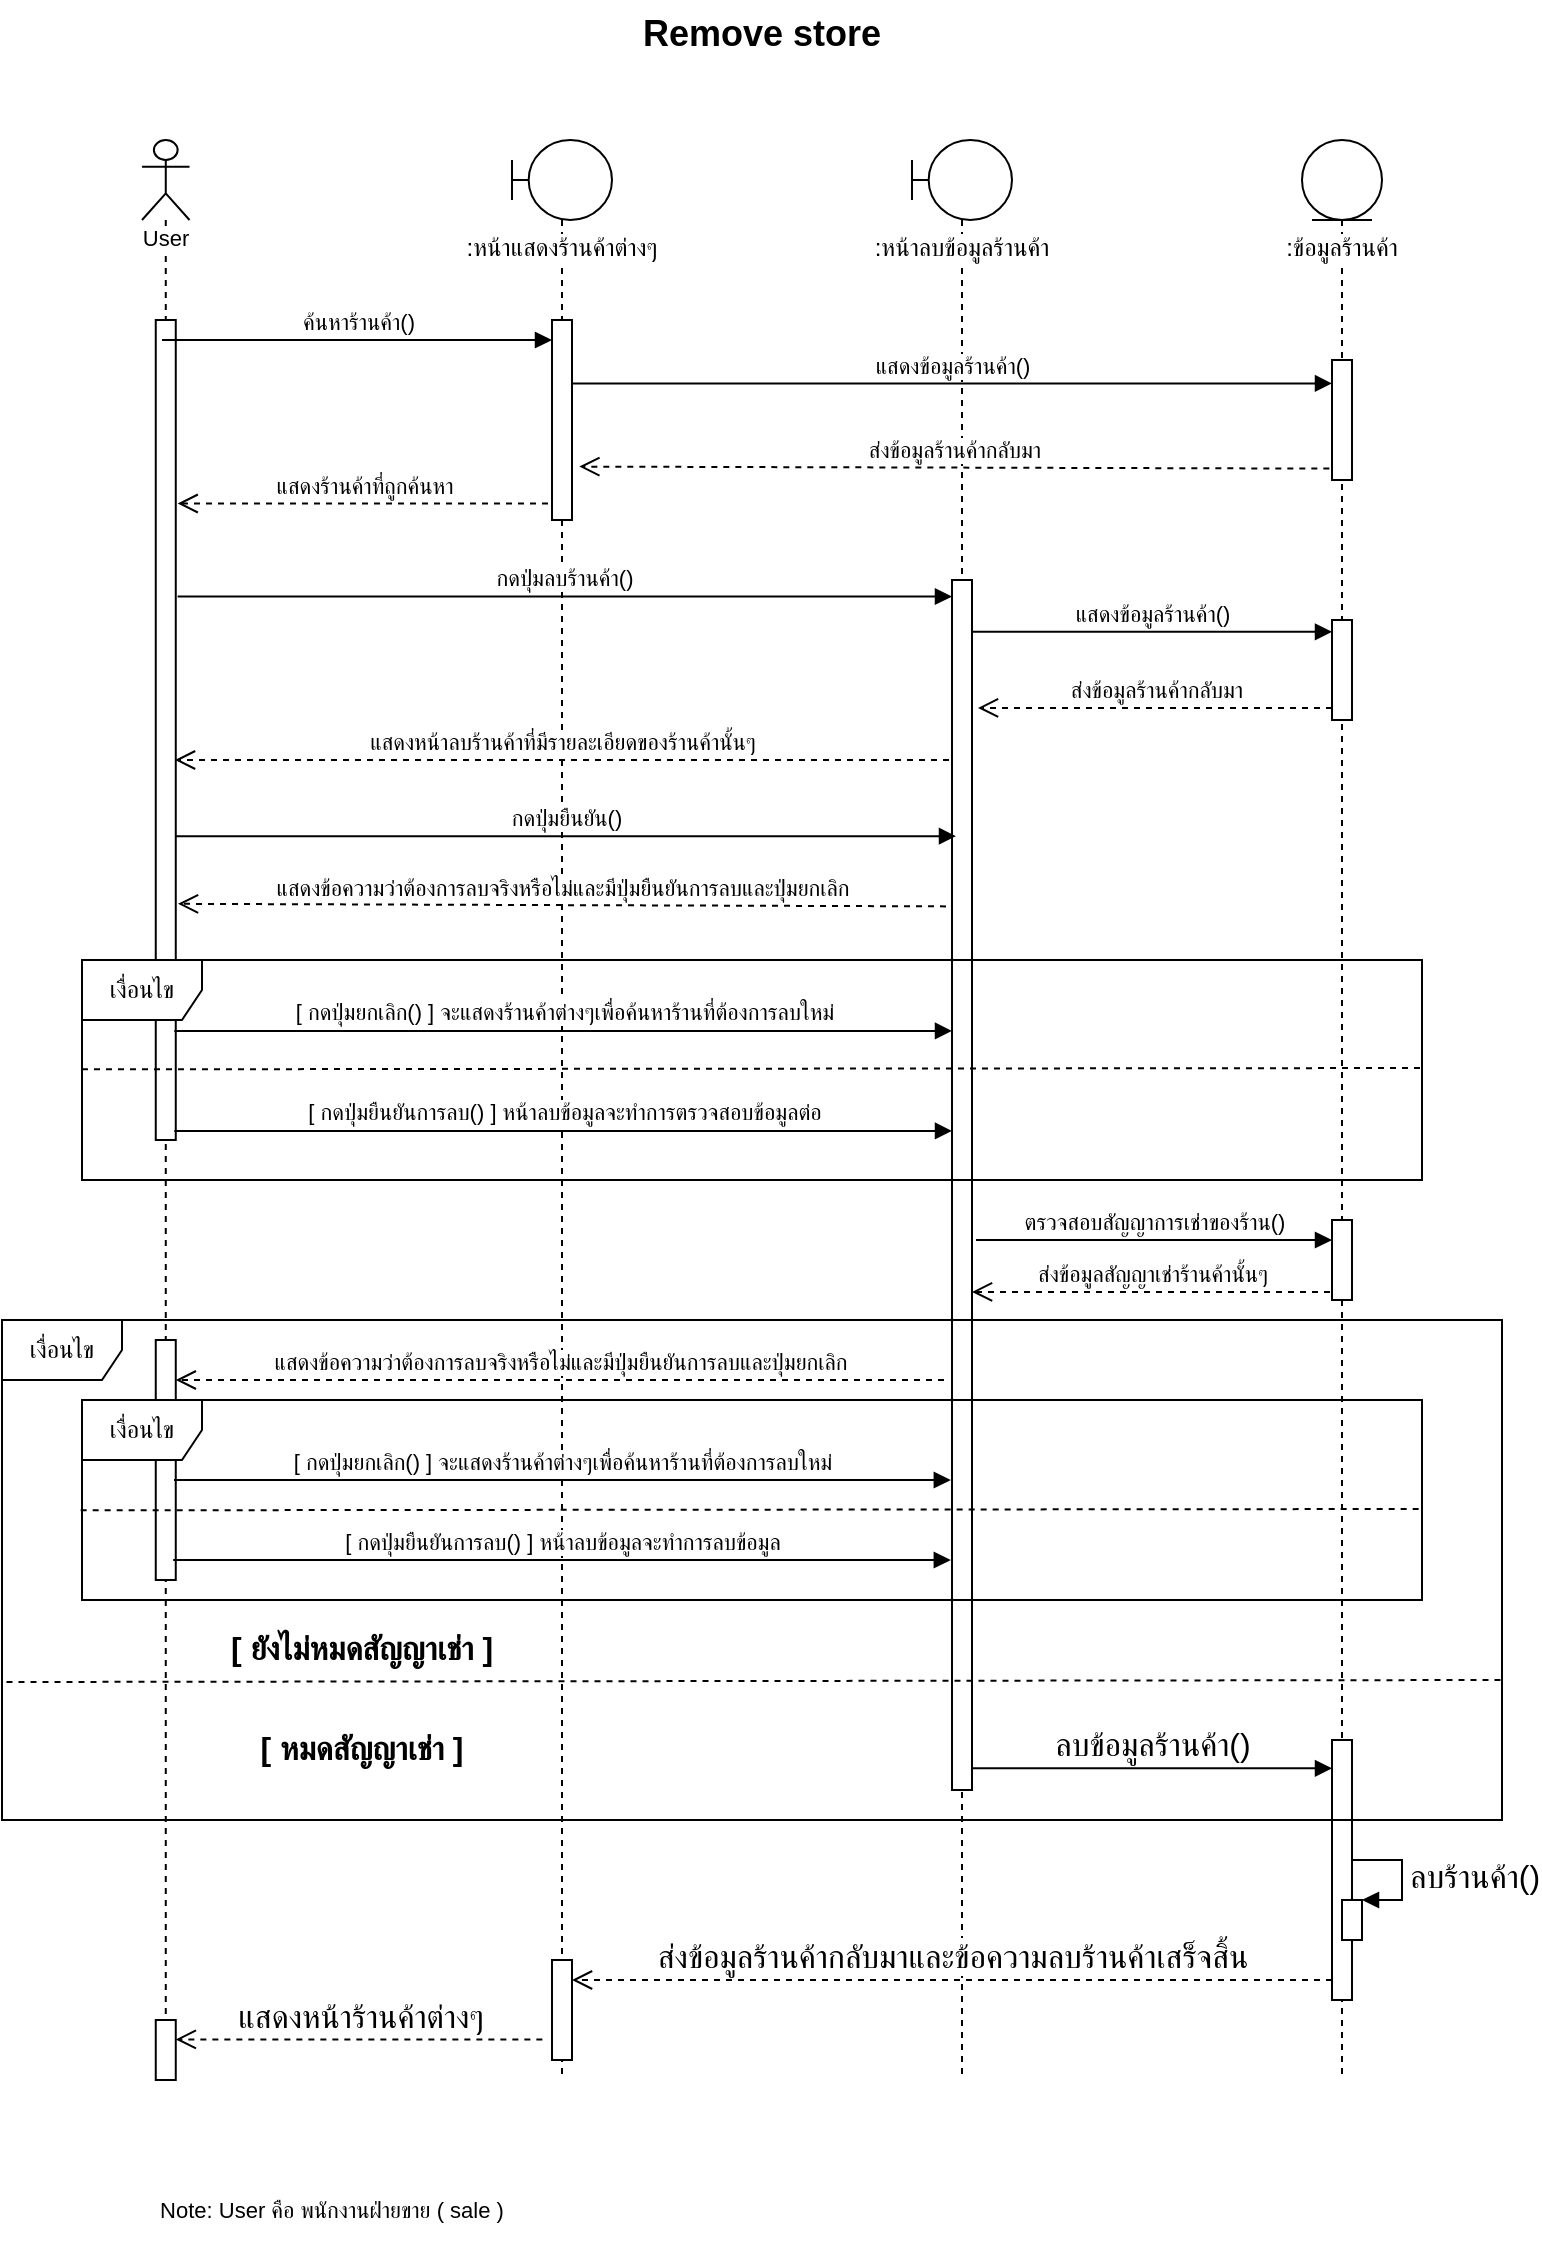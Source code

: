 <mxfile version="12.9.4" type="device"><diagram name="Page-1" id="9361dd3d-8414-5efd-6122-117bd74ce7a7"><mxGraphModel dx="1038" dy="499" grid="1" gridSize="10" guides="1" tooltips="1" connect="1" arrows="1" fold="1" page="0" pageScale="1.5" pageWidth="826" pageHeight="1169" background="#ffffff" math="0" shadow="0"><root><mxCell id="0"/><mxCell id="1" parent="0"/><mxCell id="_1J624QqND0I23MExrIg-82" value="" style="shape=umlLifeline;participant=umlEntity;perimeter=lifelinePerimeter;whiteSpace=wrap;html=1;container=1;collapsible=0;recursiveResize=0;verticalAlign=top;spacingTop=36;labelBackgroundColor=#ffffff;outlineConnect=0;" parent="1" vertex="1"><mxGeometry x="700" y="90" width="40" height="970" as="geometry"/></mxCell><mxCell id="_1J624QqND0I23MExrIg-78" value="" style="html=1;points=[];perimeter=orthogonalPerimeter;strokeWidth=1;fontSize=11;" parent="_1J624QqND0I23MExrIg-82" vertex="1"><mxGeometry x="15" y="110" width="10" height="60" as="geometry"/></mxCell><mxCell id="_1J624QqND0I23MExrIg-79" value="" style="html=1;points=[];perimeter=orthogonalPerimeter;strokeWidth=1;fontSize=11;" parent="_1J624QqND0I23MExrIg-82" vertex="1"><mxGeometry x="15" y="240" width="10" height="50" as="geometry"/></mxCell><mxCell id="_1J624QqND0I23MExrIg-80" value="" style="html=1;points=[];perimeter=orthogonalPerimeter;" parent="_1J624QqND0I23MExrIg-82" vertex="1"><mxGeometry x="15" y="540" width="10" height="40" as="geometry"/></mxCell><mxCell id="_1J624QqND0I23MExrIg-81" value="" style="html=1;points=[];perimeter=orthogonalPerimeter;fontSize=16;" parent="_1J624QqND0I23MExrIg-82" vertex="1"><mxGeometry x="15" y="800" width="10" height="130" as="geometry"/></mxCell><mxCell id="_1J624QqND0I23MExrIg-77" value="" style="shape=umlLifeline;participant=umlBoundary;perimeter=lifelinePerimeter;whiteSpace=wrap;html=1;container=1;collapsible=0;recursiveResize=0;verticalAlign=top;spacingTop=36;labelBackgroundColor=#ffffff;outlineConnect=0;" parent="1" vertex="1"><mxGeometry x="505" y="90" width="50" height="970" as="geometry"/></mxCell><mxCell id="_1J624QqND0I23MExrIg-71" value="" style="html=1;points=[];perimeter=orthogonalPerimeter;strokeWidth=1;fontSize=11;" parent="_1J624QqND0I23MExrIg-77" vertex="1"><mxGeometry x="20" y="220" width="10" height="605" as="geometry"/></mxCell><mxCell id="2GQ-ZTos0BSy2MewQahr-107" value="User" style="shape=umlLifeline;participant=umlActor;perimeter=lifelinePerimeter;whiteSpace=wrap;html=1;container=1;collapsible=0;recursiveResize=0;verticalAlign=top;spacingTop=36;labelBackgroundColor=#ffffff;outlineConnect=0;strokeWidth=1;fontSize=11;size=40;" parent="1" vertex="1"><mxGeometry x="120.01" y="90" width="23.75" height="970" as="geometry"/></mxCell><mxCell id="2GQ-ZTos0BSy2MewQahr-140" value="" style="html=1;points=[];perimeter=orthogonalPerimeter;strokeWidth=1;fontSize=11;" parent="2GQ-ZTos0BSy2MewQahr-107" vertex="1"><mxGeometry x="6.87" y="90" width="10" height="410" as="geometry"/></mxCell><mxCell id="b2U2Kgd65nSLfZk8RA93-90" value="" style="html=1;points=[];perimeter=orthogonalPerimeter;" parent="2GQ-ZTos0BSy2MewQahr-107" vertex="1"><mxGeometry x="6.87" y="600" width="10" height="120" as="geometry"/></mxCell><mxCell id="b2U2Kgd65nSLfZk8RA93-113" value="" style="html=1;points=[];perimeter=orthogonalPerimeter;fontSize=16;" parent="2GQ-ZTos0BSy2MewQahr-107" vertex="1"><mxGeometry x="6.87" y="940" width="10" height="30" as="geometry"/></mxCell><mxCell id="_1J624QqND0I23MExrIg-75" value="" style="shape=umlLifeline;participant=umlBoundary;perimeter=lifelinePerimeter;whiteSpace=wrap;html=1;container=1;collapsible=0;recursiveResize=0;verticalAlign=top;spacingTop=36;labelBackgroundColor=#ffffff;outlineConnect=0;" parent="1" vertex="1"><mxGeometry x="305" y="90" width="50" height="970" as="geometry"/></mxCell><mxCell id="_1J624QqND0I23MExrIg-72" value="" style="html=1;points=[];perimeter=orthogonalPerimeter;strokeWidth=1;fontSize=11;" parent="_1J624QqND0I23MExrIg-75" vertex="1"><mxGeometry x="20" y="90" width="10" height="100" as="geometry"/></mxCell><mxCell id="_1J624QqND0I23MExrIg-73" value="" style="html=1;points=[];perimeter=orthogonalPerimeter;fontSize=16;" parent="_1J624QqND0I23MExrIg-75" vertex="1"><mxGeometry x="20" y="910" width="10" height="50" as="geometry"/></mxCell><mxCell id="71" value="Remove store" style="rounded=1;fontStyle=1;fillColor=none;strokeColor=none;fontSize=18;strokeWidth=1;" parent="1" vertex="1"><mxGeometry x="355" y="20" width="150" height="30" as="geometry"/></mxCell><mxCell id="2GQ-ZTos0BSy2MewQahr-104" value="ค้นหาร้านค้า()" style="html=1;verticalAlign=bottom;endArrow=block;fontSize=11;" parent="1" edge="1"><mxGeometry width="80" relative="1" as="geometry"><mxPoint x="130" y="190" as="sourcePoint"/><mxPoint x="325" y="190.0" as="targetPoint"/><mxPoint as="offset"/></mxGeometry></mxCell><mxCell id="2GQ-ZTos0BSy2MewQahr-123" value="&lt;span style=&quot;text-align: left&quot;&gt;Note: User คือ พนักงานฝ่ายขาย ( sale )&lt;/span&gt;" style="text;html=1;strokeColor=none;fillColor=none;align=center;verticalAlign=middle;whiteSpace=wrap;rounded=0;fontSize=11;" parent="1" vertex="1"><mxGeometry x="120.01" y="1110" width="189.99" height="30" as="geometry"/></mxCell><mxCell id="2GQ-ZTos0BSy2MewQahr-125" value="แสดงร้านค้าที่ถูกค้นหา" style="html=1;verticalAlign=bottom;endArrow=open;dashed=1;endSize=8;fontSize=11;entryX=1.095;entryY=0.367;entryDx=0;entryDy=0;entryPerimeter=0;exitX=-0.2;exitY=0.918;exitDx=0;exitDy=0;exitPerimeter=0;" parent="1" edge="1"><mxGeometry relative="1" as="geometry"><mxPoint x="323.0" y="271.8" as="sourcePoint"/><mxPoint x="137.83" y="271.75" as="targetPoint"/></mxGeometry></mxCell><mxCell id="2GQ-ZTos0BSy2MewQahr-132" value="แสดงข้อมูลร้านค้า()" style="html=1;verticalAlign=bottom;endArrow=block;fontSize=11;exitX=1;exitY=0.144;exitDx=0;exitDy=0;exitPerimeter=0;" parent="1" edge="1"><mxGeometry width="80" relative="1" as="geometry"><mxPoint x="535" y="335.92" as="sourcePoint"/><mxPoint x="715" y="335.92" as="targetPoint"/></mxGeometry></mxCell><mxCell id="2GQ-ZTos0BSy2MewQahr-139" value="ส่งข้อมูลร้านค้ากลับมา" style="html=1;verticalAlign=bottom;endArrow=open;dashed=1;endSize=8;fontSize=11;entryX=1.3;entryY=0.114;entryDx=0;entryDy=0;entryPerimeter=0;" parent="1" edge="1"><mxGeometry relative="1" as="geometry"><mxPoint x="715" y="373.97" as="sourcePoint"/><mxPoint x="538" y="373.97" as="targetPoint"/></mxGeometry></mxCell><mxCell id="EVjopq9Wj-FyAS9VIhYw-74" value="เงื่อนไข" style="shape=umlFrame;whiteSpace=wrap;html=1;" parent="1" vertex="1"><mxGeometry x="90" y="500" width="670" height="110" as="geometry"/></mxCell><mxCell id="EVjopq9Wj-FyAS9VIhYw-76" value="" style="endArrow=none;dashed=1;html=1;exitX=0;exitY=0.497;exitDx=0;exitDy=0;exitPerimeter=0;entryX=1.001;entryY=0.491;entryDx=0;entryDy=0;entryPerimeter=0;" parent="1" source="EVjopq9Wj-FyAS9VIhYw-74" target="EVjopq9Wj-FyAS9VIhYw-74" edge="1"><mxGeometry width="50" height="50" relative="1" as="geometry"><mxPoint x="380" y="500" as="sourcePoint"/><mxPoint x="430" y="450" as="targetPoint"/></mxGeometry></mxCell><mxCell id="b2U2Kgd65nSLfZk8RA93-77" value="[ กดปุ่มยกเลิก() ] จะแสดงร้านค้าต่างๆเพื่อค้นหาร้านที่ต้องการลบใหม่" style="html=1;verticalAlign=bottom;endArrow=block;exitX=0.929;exitY=0.867;exitDx=0;exitDy=0;exitPerimeter=0;" parent="1" source="2GQ-ZTos0BSy2MewQahr-140" edge="1"><mxGeometry width="80" relative="1" as="geometry"><mxPoint x="180" y="540" as="sourcePoint"/><mxPoint x="525" y="535.47" as="targetPoint"/></mxGeometry></mxCell><mxCell id="b2U2Kgd65nSLfZk8RA93-78" value="[ กดปุ่มยืนยันการลบ() ] หน้าลบข้อมูลจะทำการตรวจสอบข้อมูลต่อ" style="html=1;verticalAlign=bottom;endArrow=block;exitX=0.929;exitY=0.989;exitDx=0;exitDy=0;exitPerimeter=0;" parent="1" source="2GQ-ZTos0BSy2MewQahr-140" edge="1"><mxGeometry width="80" relative="1" as="geometry"><mxPoint x="190" y="580" as="sourcePoint"/><mxPoint x="525" y="585.49" as="targetPoint"/></mxGeometry></mxCell><mxCell id="b2U2Kgd65nSLfZk8RA93-80" value="ตรวจสอบสัญญาการเช่าของร้าน()" style="html=1;verticalAlign=bottom;endArrow=block;" parent="1" edge="1"><mxGeometry width="80" relative="1" as="geometry"><mxPoint x="537" y="640" as="sourcePoint"/><mxPoint x="715" y="640" as="targetPoint"/></mxGeometry></mxCell><mxCell id="b2U2Kgd65nSLfZk8RA93-88" value="ส่งข้อมูลสัญญาเช่าร้านค้านั้นๆ" style="html=1;verticalAlign=bottom;endArrow=open;dashed=1;endSize=8;exitX=-0.1;exitY=0.514;exitDx=0;exitDy=0;exitPerimeter=0;" parent="1" edge="1"><mxGeometry relative="1" as="geometry"><mxPoint x="714" y="665.98" as="sourcePoint"/><mxPoint x="535" y="665.98" as="targetPoint"/></mxGeometry></mxCell><mxCell id="b2U2Kgd65nSLfZk8RA93-89" value="แสดงข้อความว่าต้องการลบจริงหรือไม่และมีปุ่มยืนยันการลบและปุ่มยกเลิก" style="html=1;verticalAlign=bottom;endArrow=open;dashed=1;endSize=8;" parent="1" target="b2U2Kgd65nSLfZk8RA93-90" edge="1"><mxGeometry relative="1" as="geometry"><mxPoint x="521" y="710" as="sourcePoint"/><mxPoint x="350" y="700" as="targetPoint"/></mxGeometry></mxCell><mxCell id="b2U2Kgd65nSLfZk8RA93-91" value="เงื่อนไข" style="shape=umlFrame;whiteSpace=wrap;html=1;" parent="1" vertex="1"><mxGeometry x="90" y="720" width="670" height="100" as="geometry"/></mxCell><mxCell id="b2U2Kgd65nSLfZk8RA93-92" value="[ กดปุ่มยกเลิก() ] จะแสดงร้านค้าต่างๆเพื่อค้นหาร้านที่ต้องการลบใหม่" style="html=1;verticalAlign=bottom;endArrow=block;" parent="1" edge="1"><mxGeometry width="80" relative="1" as="geometry"><mxPoint x="136" y="760" as="sourcePoint"/><mxPoint x="524.41" y="760" as="targetPoint"/></mxGeometry></mxCell><mxCell id="b2U2Kgd65nSLfZk8RA93-93" value="[ กดปุ่มยืนยันการลบ() ] หน้าลบข้อมูลจะทำการลบข้อมูล" style="html=1;verticalAlign=bottom;endArrow=block;exitX=0.929;exitY=0.989;exitDx=0;exitDy=0;exitPerimeter=0;" parent="1" edge="1"><mxGeometry width="80" relative="1" as="geometry"><mxPoint x="135.58" y="800" as="sourcePoint"/><mxPoint x="524.41" y="800" as="targetPoint"/></mxGeometry></mxCell><mxCell id="b2U2Kgd65nSLfZk8RA93-94" value="" style="endArrow=none;dashed=1;html=1;exitX=0;exitY=0.497;exitDx=0;exitDy=0;exitPerimeter=0;entryX=1.001;entryY=0.491;entryDx=0;entryDy=0;entryPerimeter=0;" parent="1" edge="1"><mxGeometry width="50" height="50" relative="1" as="geometry"><mxPoint x="89.33" y="775.16" as="sourcePoint"/><mxPoint x="760.0" y="774.5" as="targetPoint"/></mxGeometry></mxCell><mxCell id="b2U2Kgd65nSLfZk8RA93-96" value="[ ยังไม่หมดสัญญาเช่า ]" style="text;align=center;fontStyle=1;verticalAlign=middle;spacingLeft=3;spacingRight=3;strokeColor=none;rotatable=0;points=[[0,0.5],[1,0.5]];portConstraint=eastwest;fontSize=16;" parent="1" vertex="1"><mxGeometry x="190" y="830" width="80" height="26" as="geometry"/></mxCell><mxCell id="b2U2Kgd65nSLfZk8RA93-97" value="[ หมดสัญญาเช่า ]" style="text;align=center;fontStyle=1;verticalAlign=middle;spacingLeft=3;spacingRight=3;strokeColor=none;rotatable=0;points=[[0,0.5],[1,0.5]];portConstraint=eastwest;fontSize=16;" parent="1" vertex="1"><mxGeometry x="190" y="880" width="80" height="26" as="geometry"/></mxCell><mxCell id="b2U2Kgd65nSLfZk8RA93-99" value="ลบข้อมูลร้านค้า()" style="html=1;verticalAlign=bottom;endArrow=block;fontSize=16;entryX=0;entryY=0.109;entryDx=0;entryDy=0;entryPerimeter=0;" parent="1" edge="1"><mxGeometry width="80" relative="1" as="geometry"><mxPoint x="535" y="904.17" as="sourcePoint"/><mxPoint x="715" y="904.17" as="targetPoint"/></mxGeometry></mxCell><mxCell id="b2U2Kgd65nSLfZk8RA93-101" value="" style="endArrow=none;dashed=1;html=1;fontSize=16;exitX=0.003;exitY=0.724;exitDx=0;exitDy=0;exitPerimeter=0;entryX=1.001;entryY=0.72;entryDx=0;entryDy=0;entryPerimeter=0;" parent="1" source="vqb-6XspEyYubwcF2l_H-71" target="vqb-6XspEyYubwcF2l_H-71" edge="1"><mxGeometry width="50" height="50" relative="1" as="geometry"><mxPoint x="25" y="870" as="sourcePoint"/><mxPoint x="826" y="870" as="targetPoint"/></mxGeometry></mxCell><mxCell id="b2U2Kgd65nSLfZk8RA93-109" value="ส่งข้อมูลร้านค้ากลับมาและข้อความลบร้านค้าเสร็จสิ้น" style="html=1;verticalAlign=bottom;endArrow=open;dashed=1;endSize=8;fontSize=16;" parent="1" edge="1"><mxGeometry relative="1" as="geometry"><mxPoint x="715" y="1010" as="sourcePoint"/><mxPoint x="335" y="1010" as="targetPoint"/><Array as="points"><mxPoint x="430" y="1010"/></Array></mxGeometry></mxCell><mxCell id="b2U2Kgd65nSLfZk8RA93-114" value="แสดงหน้าร้านค้าต่างๆ" style="html=1;verticalAlign=bottom;endArrow=open;dashed=1;endSize=8;fontSize=16;exitX=-0.482;exitY=0.794;exitDx=0;exitDy=0;exitPerimeter=0;" parent="1" target="b2U2Kgd65nSLfZk8RA93-113" edge="1"><mxGeometry relative="1" as="geometry"><mxPoint x="320.18" y="1039.7" as="sourcePoint"/><mxPoint x="210" y="1040" as="targetPoint"/></mxGeometry></mxCell><mxCell id="vqb-6XspEyYubwcF2l_H-71" value="เงื่อนไข" style="shape=umlFrame;whiteSpace=wrap;html=1;" parent="1" vertex="1"><mxGeometry x="50" y="680" width="750" height="250" as="geometry"/></mxCell><mxCell id="_1J624QqND0I23MExrIg-74" value=":หน้าแสดงร้านค้าต่างๆ" style="text;align=center;fontStyle=0;verticalAlign=middle;spacingLeft=3;spacingRight=3;strokeColor=none;rotatable=0;points=[[0,0.5],[1,0.5]];portConstraint=eastwest;labelBackgroundColor=#ffffff;" parent="1" vertex="1"><mxGeometry x="290" y="130" width="80" height="26" as="geometry"/></mxCell><mxCell id="_1J624QqND0I23MExrIg-76" value=":หน้าลบข้อมูลร้านค้า" style="text;align=center;fontStyle=0;verticalAlign=middle;spacingLeft=3;spacingRight=3;strokeColor=none;rotatable=0;points=[[0,0.5],[1,0.5]];portConstraint=eastwest;labelBackgroundColor=#ffffff;" parent="1" vertex="1"><mxGeometry x="490" y="130" width="80" height="26" as="geometry"/></mxCell><mxCell id="_1J624QqND0I23MExrIg-83" value="" style="html=1;points=[];perimeter=orthogonalPerimeter;labelBackgroundColor=#ffffff;" parent="1" vertex="1"><mxGeometry x="720" y="970" width="10" height="20" as="geometry"/></mxCell><mxCell id="_1J624QqND0I23MExrIg-84" value="&lt;span style=&quot;font-size: 16px&quot;&gt;ลบร้านค้า()&lt;/span&gt;" style="edgeStyle=orthogonalEdgeStyle;html=1;align=left;spacingLeft=2;endArrow=block;rounded=0;entryX=1;entryY=0;" parent="1" target="_1J624QqND0I23MExrIg-83" edge="1"><mxGeometry relative="1" as="geometry"><mxPoint x="725" y="950" as="sourcePoint"/><Array as="points"><mxPoint x="750" y="950"/></Array></mxGeometry></mxCell><mxCell id="_1J624QqND0I23MExrIg-85" value=":ข้อมูลร้านค้า" style="text;align=center;fontStyle=0;verticalAlign=middle;spacingLeft=3;spacingRight=3;strokeColor=none;rotatable=0;points=[[0,0.5],[1,0.5]];portConstraint=eastwest;labelBackgroundColor=#ffffff;" parent="1" vertex="1"><mxGeometry x="680" y="130" width="80" height="26" as="geometry"/></mxCell><mxCell id="2GQ-ZTos0BSy2MewQahr-134" value="แสดงข้อมูลร้านค้า()" style="html=1;verticalAlign=bottom;endArrow=block;fontSize=11;exitX=1.033;exitY=0.317;exitDx=0;exitDy=0;exitPerimeter=0;" parent="1" edge="1"><mxGeometry width="80" relative="1" as="geometry"><mxPoint x="335.33" y="211.7" as="sourcePoint"/><mxPoint x="715" y="211.7" as="targetPoint"/></mxGeometry></mxCell><mxCell id="2GQ-ZTos0BSy2MewQahr-135" value="ส่งข้อมูลร้านค้ากลับมา" style="html=1;verticalAlign=bottom;endArrow=open;dashed=1;endSize=8;fontSize=11;exitX=-0.133;exitY=0.905;exitDx=0;exitDy=0;exitPerimeter=0;entryX=1.367;entryY=0.733;entryDx=0;entryDy=0;entryPerimeter=0;" parent="1" edge="1"><mxGeometry relative="1" as="geometry"><mxPoint x="713.67" y="254.3" as="sourcePoint"/><mxPoint x="338.67" y="253.3" as="targetPoint"/></mxGeometry></mxCell><mxCell id="2GQ-ZTos0BSy2MewQahr-126" value="กดปุ่มลบร้านค้า()" style="html=1;verticalAlign=bottom;endArrow=block;fontSize=11;exitX=1.095;exitY=0.553;exitDx=0;exitDy=0;exitPerimeter=0;" parent="1" edge="1"><mxGeometry width="80" relative="1" as="geometry"><mxPoint x="137.83" y="318.25" as="sourcePoint"/><mxPoint x="525" y="318.25" as="targetPoint"/></mxGeometry></mxCell><mxCell id="2GQ-ZTos0BSy2MewQahr-127" value="แสดงหน้าลบร้านค้าที่มีรายละเอียดของร้านค้านั้นๆ" style="html=1;verticalAlign=bottom;endArrow=open;dashed=1;endSize=8;fontSize=11;entryX=1.112;entryY=0.824;entryDx=0;entryDy=0;entryPerimeter=0;" parent="1" edge="1"><mxGeometry relative="1" as="geometry"><mxPoint x="523.5" y="400.0" as="sourcePoint"/><mxPoint x="136.5" y="400" as="targetPoint"/></mxGeometry></mxCell><mxCell id="b2U2Kgd65nSLfZk8RA93-75" value="กดปุ่มยืนยัน()" style="html=1;verticalAlign=bottom;endArrow=block;entryX=0.2;entryY=0.22;entryDx=0;entryDy=0;entryPerimeter=0;" parent="1" source="2GQ-ZTos0BSy2MewQahr-140" edge="1"><mxGeometry width="80" relative="1" as="geometry"><mxPoint x="150" y="460" as="sourcePoint"/><mxPoint x="527" y="438.1" as="targetPoint"/></mxGeometry></mxCell><mxCell id="b2U2Kgd65nSLfZk8RA93-76" value="แสดงข้อความว่าต้องการลบจริงหรือไม่และมีปุ่มยืนยันการลบและปุ่มยกเลิก" style="html=1;verticalAlign=bottom;endArrow=open;dashed=1;endSize=8;fontSize=11;entryX=1.112;entryY=0.712;entryDx=0;entryDy=0;entryPerimeter=0;exitX=-0.3;exitY=0.278;exitDx=0;exitDy=0;exitPerimeter=0;" parent="1" target="2GQ-ZTos0BSy2MewQahr-140" edge="1"><mxGeometry relative="1" as="geometry"><mxPoint x="522" y="473.19" as="sourcePoint"/><mxPoint x="136.5" y="460" as="targetPoint"/></mxGeometry></mxCell></root></mxGraphModel></diagram></mxfile>